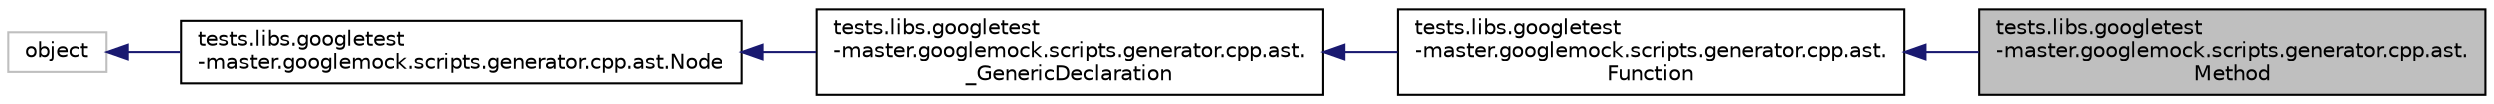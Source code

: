 digraph "tests.libs.googletest-master.googlemock.scripts.generator.cpp.ast.Method"
{
  edge [fontname="Helvetica",fontsize="10",labelfontname="Helvetica",labelfontsize="10"];
  node [fontname="Helvetica",fontsize="10",shape=record];
  rankdir="LR";
  Node5 [label="tests.libs.googletest\l-master.googlemock.scripts.generator.cpp.ast.\lMethod",height=0.2,width=0.4,color="black", fillcolor="grey75", style="filled", fontcolor="black"];
  Node6 -> Node5 [dir="back",color="midnightblue",fontsize="10",style="solid"];
  Node6 [label="tests.libs.googletest\l-master.googlemock.scripts.generator.cpp.ast.\lFunction",height=0.2,width=0.4,color="black", fillcolor="white", style="filled",URL="$classtests_1_1libs_1_1googletest-master_1_1googlemock_1_1scripts_1_1generator_1_1cpp_1_1ast_1_1Function.html"];
  Node7 -> Node6 [dir="back",color="midnightblue",fontsize="10",style="solid"];
  Node7 [label="tests.libs.googletest\l-master.googlemock.scripts.generator.cpp.ast.\l_GenericDeclaration",height=0.2,width=0.4,color="black", fillcolor="white", style="filled",URL="$classtests_1_1libs_1_1googletest-master_1_1googlemock_1_1scripts_1_1generator_1_1cpp_1_1ast_1_1__GenericDeclaration.html"];
  Node8 -> Node7 [dir="back",color="midnightblue",fontsize="10",style="solid"];
  Node8 [label="tests.libs.googletest\l-master.googlemock.scripts.generator.cpp.ast.Node",height=0.2,width=0.4,color="black", fillcolor="white", style="filled",URL="$classtests_1_1libs_1_1googletest-master_1_1googlemock_1_1scripts_1_1generator_1_1cpp_1_1ast_1_1Node.html"];
  Node9 -> Node8 [dir="back",color="midnightblue",fontsize="10",style="solid"];
  Node9 [label="object",height=0.2,width=0.4,color="grey75", fillcolor="white", style="filled"];
}
